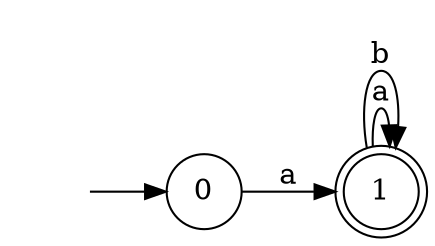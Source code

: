 digraph mini {
	rankdir=LR size=4.5
	node [shape=doublecircle]
	1
	1
	1
	node [shape=circle]
	0 -> 1 [label=a]
	1 -> 1 [label=a]
	1 -> 1 [label=b]
	node [style=invis]
	-1
	-1 -> 0
}
